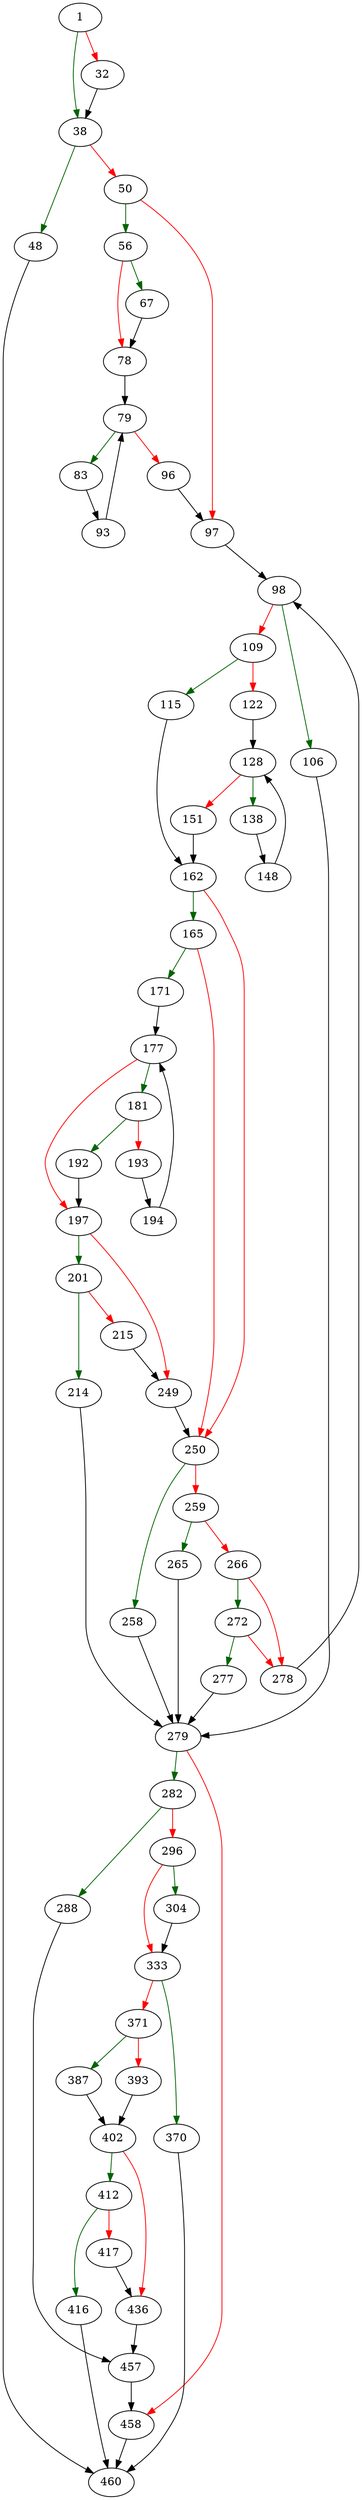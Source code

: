 strict digraph "sqlite3VdbeList" {
	// Node definitions.
	1 [entry=true];
	38;
	32;
	48;
	50;
	460;
	56;
	97;
	67;
	78;
	79;
	83;
	96;
	93;
	98;
	106;
	109;
	279;
	115;
	122;
	162;
	128;
	138;
	151;
	148;
	165;
	250;
	171;
	177;
	181;
	197;
	192;
	193;
	194;
	201;
	249;
	214;
	215;
	258;
	259;
	265;
	266;
	272;
	278;
	277;
	282;
	458;
	288;
	296;
	457;
	304;
	333;
	370;
	371;
	387;
	393;
	402;
	412;
	436;
	416;
	417;

	// Edge definitions.
	1 -> 38 [
		color=darkgreen
		cond=true
	];
	1 -> 32 [
		color=red
		cond=false
	];
	38 -> 48 [
		color=darkgreen
		cond=true
	];
	38 -> 50 [
		color=red
		cond=false
	];
	32 -> 38;
	48 -> 460;
	50 -> 56 [
		color=darkgreen
		cond=true
	];
	50 -> 97 [
		color=red
		cond=false
	];
	56 -> 67 [
		color=darkgreen
		cond=true
	];
	56 -> 78 [
		color=red
		cond=false
	];
	97 -> 98;
	67 -> 78;
	78 -> 79;
	79 -> 83 [
		color=darkgreen
		cond=true
	];
	79 -> 96 [
		color=red
		cond=false
	];
	83 -> 93;
	96 -> 97;
	93 -> 79;
	98 -> 106 [
		color=darkgreen
		cond=true
	];
	98 -> 109 [
		color=red
		cond=false
	];
	106 -> 279;
	109 -> 115 [
		color=darkgreen
		cond=true
	];
	109 -> 122 [
		color=red
		cond=false
	];
	279 -> 282 [
		color=darkgreen
		cond=true
	];
	279 -> 458 [
		color=red
		cond=false
	];
	115 -> 162;
	122 -> 128;
	162 -> 165 [
		color=darkgreen
		cond=true
	];
	162 -> 250 [
		color=red
		cond=false
	];
	128 -> 138 [
		color=darkgreen
		cond=true
	];
	128 -> 151 [
		color=red
		cond=false
	];
	138 -> 148;
	151 -> 162;
	148 -> 128;
	165 -> 250 [
		color=red
		cond=false
	];
	165 -> 171 [
		color=darkgreen
		cond=true
	];
	250 -> 258 [
		color=darkgreen
		cond=true
	];
	250 -> 259 [
		color=red
		cond=false
	];
	171 -> 177;
	177 -> 181 [
		color=darkgreen
		cond=true
	];
	177 -> 197 [
		color=red
		cond=false
	];
	181 -> 192 [
		color=darkgreen
		cond=true
	];
	181 -> 193 [
		color=red
		cond=false
	];
	197 -> 201 [
		color=darkgreen
		cond=true
	];
	197 -> 249 [
		color=red
		cond=false
	];
	192 -> 197;
	193 -> 194;
	194 -> 177;
	201 -> 214 [
		color=darkgreen
		cond=true
	];
	201 -> 215 [
		color=red
		cond=false
	];
	249 -> 250;
	214 -> 279;
	215 -> 249;
	258 -> 279;
	259 -> 265 [
		color=darkgreen
		cond=true
	];
	259 -> 266 [
		color=red
		cond=false
	];
	265 -> 279;
	266 -> 272 [
		color=darkgreen
		cond=true
	];
	266 -> 278 [
		color=red
		cond=false
	];
	272 -> 278 [
		color=red
		cond=false
	];
	272 -> 277 [
		color=darkgreen
		cond=true
	];
	278 -> 98;
	277 -> 279;
	282 -> 288 [
		color=darkgreen
		cond=true
	];
	282 -> 296 [
		color=red
		cond=false
	];
	458 -> 460;
	288 -> 457;
	296 -> 304 [
		color=darkgreen
		cond=true
	];
	296 -> 333 [
		color=red
		cond=false
	];
	457 -> 458;
	304 -> 333;
	333 -> 370 [
		color=darkgreen
		cond=true
	];
	333 -> 371 [
		color=red
		cond=false
	];
	370 -> 460;
	371 -> 387 [
		color=darkgreen
		cond=true
	];
	371 -> 393 [
		color=red
		cond=false
	];
	387 -> 402;
	393 -> 402;
	402 -> 412 [
		color=darkgreen
		cond=true
	];
	402 -> 436 [
		color=red
		cond=false
	];
	412 -> 416 [
		color=darkgreen
		cond=true
	];
	412 -> 417 [
		color=red
		cond=false
	];
	436 -> 457;
	416 -> 460;
	417 -> 436;
}